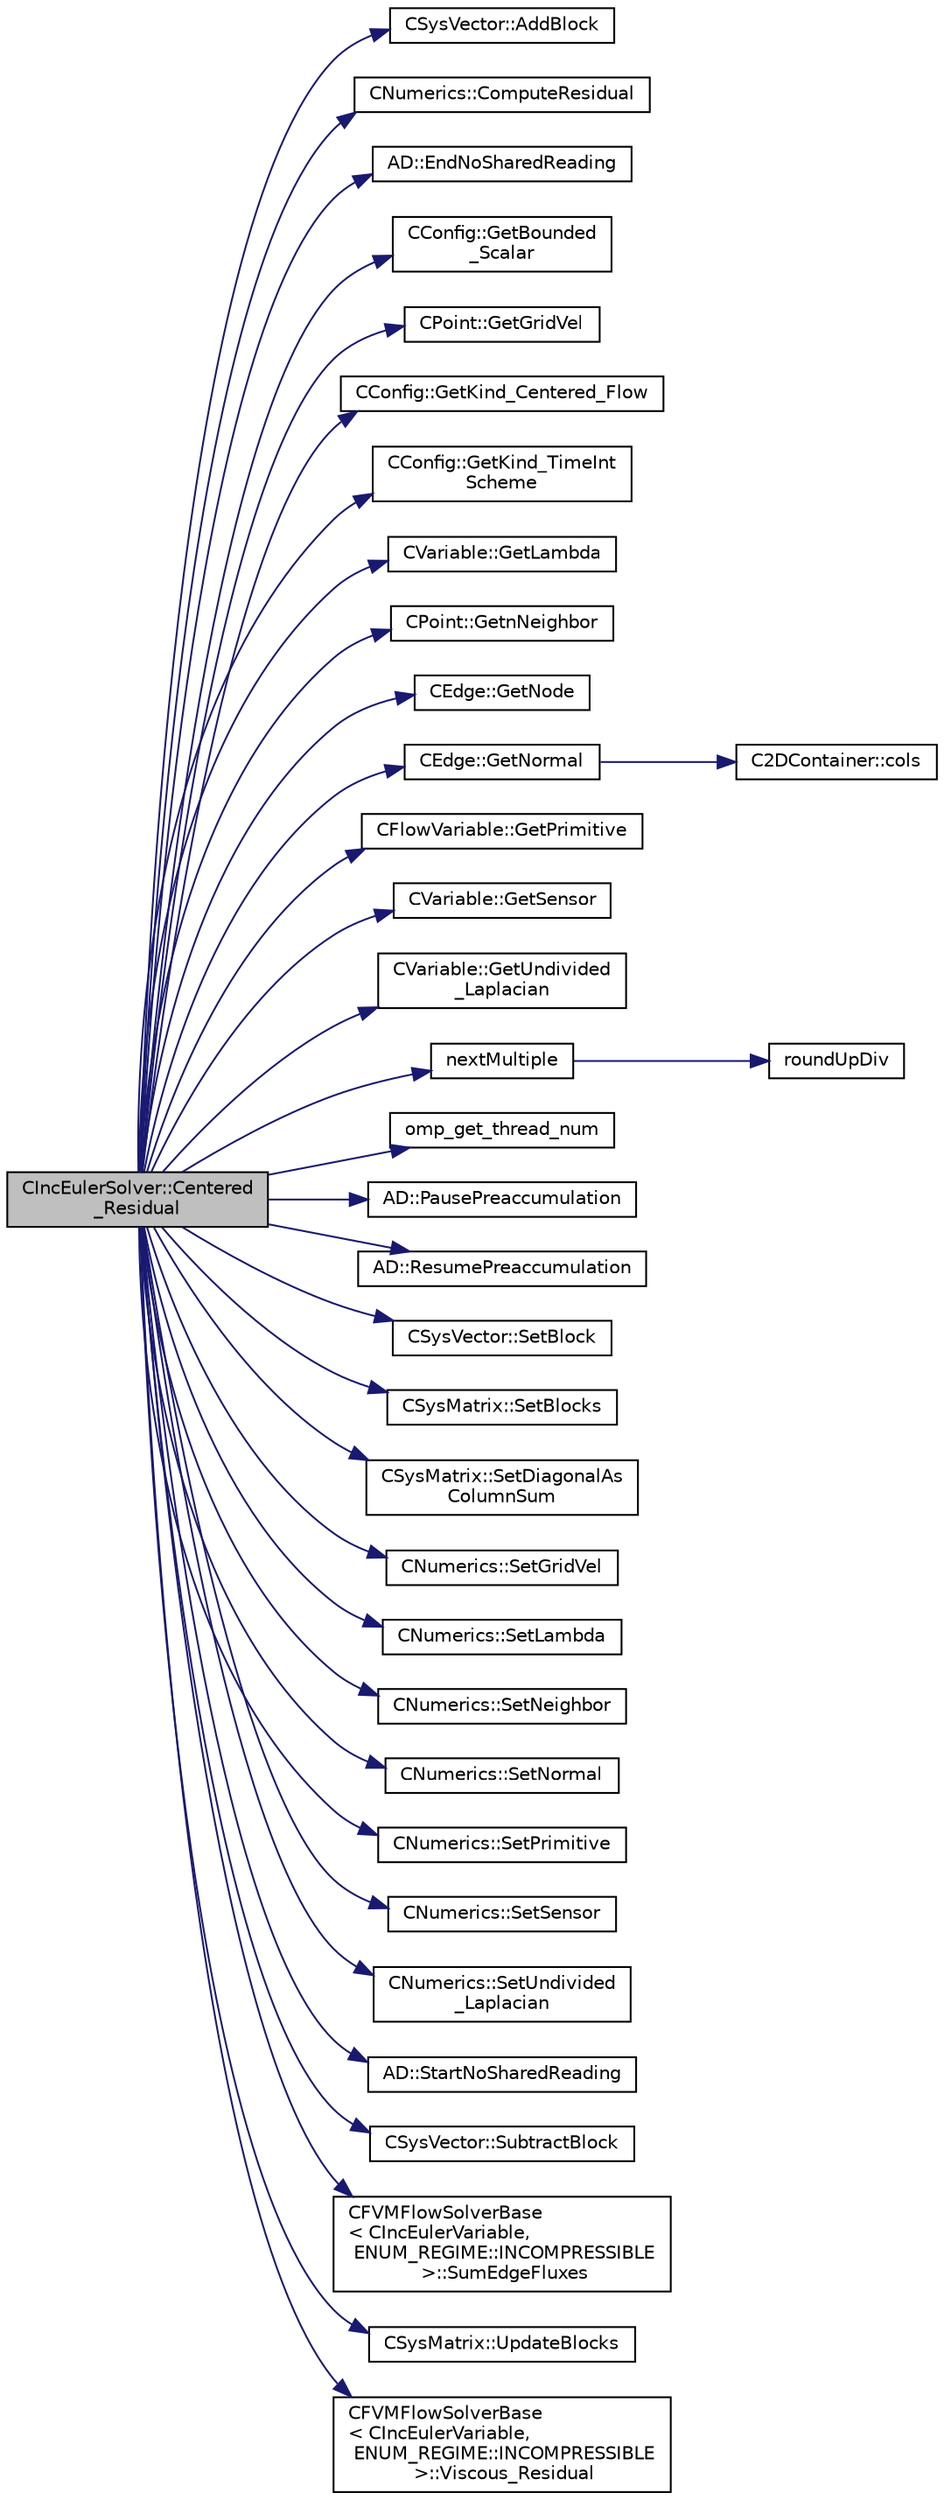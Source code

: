 digraph "CIncEulerSolver::Centered_Residual"
{
 // LATEX_PDF_SIZE
  edge [fontname="Helvetica",fontsize="10",labelfontname="Helvetica",labelfontsize="10"];
  node [fontname="Helvetica",fontsize="10",shape=record];
  rankdir="LR";
  Node1 [label="CIncEulerSolver::Centered\l_Residual",height=0.2,width=0.4,color="black", fillcolor="grey75", style="filled", fontcolor="black",tooltip="Compute the spatial integration using a centered scheme."];
  Node1 -> Node2 [color="midnightblue",fontsize="10",style="solid",fontname="Helvetica"];
  Node2 [label="CSysVector::AddBlock",height=0.2,width=0.4,color="black", fillcolor="white", style="filled",URL="$classCSysVector.html#aa463275cba394503a9778529fdaa4494",tooltip="Add \"block\" to the vector, see SetBlock."];
  Node1 -> Node3 [color="midnightblue",fontsize="10",style="solid",fontname="Helvetica"];
  Node3 [label="CNumerics::ComputeResidual",height=0.2,width=0.4,color="black", fillcolor="white", style="filled",URL="$classCNumerics.html#aa0ca13663a047ef2640b377b33875e29",tooltip="Compute the numerical residual."];
  Node1 -> Node4 [color="midnightblue",fontsize="10",style="solid",fontname="Helvetica"];
  Node4 [label="AD::EndNoSharedReading",height=0.2,width=0.4,color="black", fillcolor="white", style="filled",URL="$namespaceAD.html#ac7ec9bb1bce9a9b429ca4f355ffa8d3f",tooltip="End the \"no shared reading\" adjoint evaluation mode."];
  Node1 -> Node5 [color="midnightblue",fontsize="10",style="solid",fontname="Helvetica"];
  Node5 [label="CConfig::GetBounded\l_Scalar",height=0.2,width=0.4,color="black", fillcolor="white", style="filled",URL="$classCConfig.html#ae85de48cdf0515210c519cb4a95682a8",tooltip="Returns true if bounded scalar mode is used for any equation."];
  Node1 -> Node6 [color="midnightblue",fontsize="10",style="solid",fontname="Helvetica"];
  Node6 [label="CPoint::GetGridVel",height=0.2,width=0.4,color="black", fillcolor="white", style="filled",URL="$classCPoint.html#a65d855a9c2ad2971546038b34acd5b92",tooltip="Get the value of the grid velocity at the point."];
  Node1 -> Node7 [color="midnightblue",fontsize="10",style="solid",fontname="Helvetica"];
  Node7 [label="CConfig::GetKind_Centered_Flow",height=0.2,width=0.4,color="black", fillcolor="white", style="filled",URL="$classCConfig.html#ac98947febf35f20117815114d9371593",tooltip="Get the kind of center convective numerical scheme for the flow equations."];
  Node1 -> Node8 [color="midnightblue",fontsize="10",style="solid",fontname="Helvetica"];
  Node8 [label="CConfig::GetKind_TimeInt\lScheme",height=0.2,width=0.4,color="black", fillcolor="white", style="filled",URL="$classCConfig.html#ad16f71356f146b530fb1fbb45444525c",tooltip="Get the kind of time integration method."];
  Node1 -> Node9 [color="midnightblue",fontsize="10",style="solid",fontname="Helvetica"];
  Node9 [label="CVariable::GetLambda",height=0.2,width=0.4,color="black", fillcolor="white", style="filled",URL="$classCVariable.html#af0b6afbd2666eab791d902f50fc3e869",tooltip="Get the value of the spectral radius."];
  Node1 -> Node10 [color="midnightblue",fontsize="10",style="solid",fontname="Helvetica"];
  Node10 [label="CPoint::GetnNeighbor",height=0.2,width=0.4,color="black", fillcolor="white", style="filled",URL="$classCPoint.html#a49aa3858a7980bdf135f30d835bfebe9",tooltip="Get the number of neighbor of a point."];
  Node1 -> Node11 [color="midnightblue",fontsize="10",style="solid",fontname="Helvetica"];
  Node11 [label="CEdge::GetNode",height=0.2,width=0.4,color="black", fillcolor="white", style="filled",URL="$classCEdge.html#a5cd6f283cb2f3e4dfc037c0db6ae1055",tooltip="Get left/right node index defining the edge."];
  Node1 -> Node12 [color="midnightblue",fontsize="10",style="solid",fontname="Helvetica"];
  Node12 [label="CEdge::GetNormal",height=0.2,width=0.4,color="black", fillcolor="white", style="filled",URL="$classCEdge.html#a4ace970590e47bd39ea5780c3e0e2037",tooltip="Copy the the normal vector of a face."];
  Node12 -> Node13 [color="midnightblue",fontsize="10",style="solid",fontname="Helvetica"];
  Node13 [label="C2DContainer::cols",height=0.2,width=0.4,color="black", fillcolor="white", style="filled",URL="$classC2DContainer.html#ab6d9161cd08887f034322ebcbc3deb12",tooltip=" "];
  Node1 -> Node14 [color="midnightblue",fontsize="10",style="solid",fontname="Helvetica"];
  Node14 [label="CFlowVariable::GetPrimitive",height=0.2,width=0.4,color="black", fillcolor="white", style="filled",URL="$classCFlowVariable.html#a852271c741f1e7cdb1d391941266d344",tooltip="Get a primitive variable."];
  Node1 -> Node15 [color="midnightblue",fontsize="10",style="solid",fontname="Helvetica"];
  Node15 [label="CVariable::GetSensor",height=0.2,width=0.4,color="black", fillcolor="white", style="filled",URL="$classCVariable.html#afec545423f883bcd961ac9f1e5d18dd2",tooltip="Get the pressure sensor."];
  Node1 -> Node16 [color="midnightblue",fontsize="10",style="solid",fontname="Helvetica"];
  Node16 [label="CVariable::GetUndivided\l_Laplacian",height=0.2,width=0.4,color="black", fillcolor="white", style="filled",URL="$classCVariable.html#a1dd90f7826e65b6b9fe15becaf82b1af",tooltip="Get the undivided laplacian of the solution."];
  Node1 -> Node17 [color="midnightblue",fontsize="10",style="solid",fontname="Helvetica"];
  Node17 [label="nextMultiple",height=0.2,width=0.4,color="black", fillcolor="white", style="filled",URL="$omp__structure_8hpp.html#adb8cd1783c3fe468888c1c0a5b57cace",tooltip="Round up to next multiple."];
  Node17 -> Node18 [color="midnightblue",fontsize="10",style="solid",fontname="Helvetica"];
  Node18 [label="roundUpDiv",height=0.2,width=0.4,color="black", fillcolor="white", style="filled",URL="$omp__structure_8hpp.html#a1c00281f52b615b111a4990b2d2a5157",tooltip="Integer division rounding up."];
  Node1 -> Node19 [color="midnightblue",fontsize="10",style="solid",fontname="Helvetica"];
  Node19 [label="omp_get_thread_num",height=0.2,width=0.4,color="black", fillcolor="white", style="filled",URL="$omp__structure_8hpp.html#aad63dd7e34961dbbd2e8774e7f6bc2d0",tooltip="Index of current thread, akin to MPI rank."];
  Node1 -> Node20 [color="midnightblue",fontsize="10",style="solid",fontname="Helvetica"];
  Node20 [label="AD::PausePreaccumulation",height=0.2,width=0.4,color="black", fillcolor="white", style="filled",URL="$namespaceAD.html#ad52c77e1fb6275bbff2bfab6aa498280",tooltip="Pause the use of preaccumulation."];
  Node1 -> Node21 [color="midnightblue",fontsize="10",style="solid",fontname="Helvetica"];
  Node21 [label="AD::ResumePreaccumulation",height=0.2,width=0.4,color="black", fillcolor="white", style="filled",URL="$namespaceAD.html#a31b112f0b52414a5bf8cd64d1f30fd8d",tooltip="Resume the use of preaccumulation."];
  Node1 -> Node22 [color="midnightblue",fontsize="10",style="solid",fontname="Helvetica"];
  Node22 [label="CSysVector::SetBlock",height=0.2,width=0.4,color="black", fillcolor="white", style="filled",URL="$classCSysVector.html#acceb60ca98fa7ede9520adde322009eb",tooltip="Set \"block\" to the vector."];
  Node1 -> Node23 [color="midnightblue",fontsize="10",style="solid",fontname="Helvetica"];
  Node23 [label="CSysMatrix::SetBlocks",height=0.2,width=0.4,color="black", fillcolor="white", style="filled",URL="$classCSysMatrix.html#ad10c231690cd58c0d0962ea2454f4339",tooltip="Sets 2 blocks ij and ji (add to i* sub from j*) associated with one edge of an FVM-type sparse patter..."];
  Node1 -> Node24 [color="midnightblue",fontsize="10",style="solid",fontname="Helvetica"];
  Node24 [label="CSysMatrix::SetDiagonalAs\lColumnSum",height=0.2,width=0.4,color="black", fillcolor="white", style="filled",URL="$classCSysMatrix.html#a3519e4340bc03ed3b712d8098a3f45c2",tooltip="Sets the diagonal entries of the matrix as the sum of the blocks in the corresponding column."];
  Node1 -> Node25 [color="midnightblue",fontsize="10",style="solid",fontname="Helvetica"];
  Node25 [label="CNumerics::SetGridVel",height=0.2,width=0.4,color="black", fillcolor="white", style="filled",URL="$classCNumerics.html#a3f116b5718153aefee7a22735797af29",tooltip="Set the velocity of the computational grid."];
  Node1 -> Node26 [color="midnightblue",fontsize="10",style="solid",fontname="Helvetica"];
  Node26 [label="CNumerics::SetLambda",height=0.2,width=0.4,color="black", fillcolor="white", style="filled",URL="$classCNumerics.html#a0b91fdb82ec676ef7426b8e2b963cba3",tooltip="Set the value of the spectral radius."];
  Node1 -> Node27 [color="midnightblue",fontsize="10",style="solid",fontname="Helvetica"];
  Node27 [label="CNumerics::SetNeighbor",height=0.2,width=0.4,color="black", fillcolor="white", style="filled",URL="$classCNumerics.html#a3a325233fabba63421dd5d0596b6a7ca",tooltip="Set the number of neighbor to a point."];
  Node1 -> Node28 [color="midnightblue",fontsize="10",style="solid",fontname="Helvetica"];
  Node28 [label="CNumerics::SetNormal",height=0.2,width=0.4,color="black", fillcolor="white", style="filled",URL="$classCNumerics.html#a93fd2262832ae5081317548f2f9cdbb3",tooltip="Set the value of the normal vector to the face between two points."];
  Node1 -> Node29 [color="midnightblue",fontsize="10",style="solid",fontname="Helvetica"];
  Node29 [label="CNumerics::SetPrimitive",height=0.2,width=0.4,color="black", fillcolor="white", style="filled",URL="$classCNumerics.html#a028c500ba7ce96d3af061fc8218f76f1",tooltip="Set the value of the primitive variables."];
  Node1 -> Node30 [color="midnightblue",fontsize="10",style="solid",fontname="Helvetica"];
  Node30 [label="CNumerics::SetSensor",height=0.2,width=0.4,color="black", fillcolor="white", style="filled",URL="$classCNumerics.html#a577baa8846d297140f03ef9729368f73",tooltip="Set the value of the pressure sensor."];
  Node1 -> Node31 [color="midnightblue",fontsize="10",style="solid",fontname="Helvetica"];
  Node31 [label="CNumerics::SetUndivided\l_Laplacian",height=0.2,width=0.4,color="black", fillcolor="white", style="filled",URL="$classCNumerics.html#a2fef2b3db6dd808f8bfc9f3b2b3429b8",tooltip="Set the value of undivided laplacian."];
  Node1 -> Node32 [color="midnightblue",fontsize="10",style="solid",fontname="Helvetica"];
  Node32 [label="AD::StartNoSharedReading",height=0.2,width=0.4,color="black", fillcolor="white", style="filled",URL="$namespaceAD.html#ac6c34b1654aff3cb19cb0e0de7f2ae5b",tooltip="Begin a hybrid parallel adjoint evaluation mode that assumes an inherently safe reverse path."];
  Node1 -> Node33 [color="midnightblue",fontsize="10",style="solid",fontname="Helvetica"];
  Node33 [label="CSysVector::SubtractBlock",height=0.2,width=0.4,color="black", fillcolor="white", style="filled",URL="$classCSysVector.html#a71ea6ec1ebdb77535b976bb40e7659a6",tooltip="Subtract \"block\" from the vector, see AddBlock."];
  Node1 -> Node34 [color="midnightblue",fontsize="10",style="solid",fontname="Helvetica"];
  Node34 [label="CFVMFlowSolverBase\l\< CIncEulerVariable,\l ENUM_REGIME::INCOMPRESSIBLE\l \>::SumEdgeFluxes",height=0.2,width=0.4,color="black", fillcolor="white", style="filled",URL="$classCFVMFlowSolverBase.html#abf74474ed8e74a84fb30faba2160494b",tooltip="Sum the edge fluxes for each cell to populate the residual vector, only used on coarse grids."];
  Node1 -> Node35 [color="midnightblue",fontsize="10",style="solid",fontname="Helvetica"];
  Node35 [label="CSysMatrix::UpdateBlocks",height=0.2,width=0.4,color="black", fillcolor="white", style="filled",URL="$classCSysMatrix.html#a1e6f636ed0be6a752fb3b3830a61efda",tooltip="Update 4 blocks ii, ij, ji, jj (add to i* sub from j*)."];
  Node1 -> Node36 [color="midnightblue",fontsize="10",style="solid",fontname="Helvetica"];
  Node36 [label="CFVMFlowSolverBase\l\< CIncEulerVariable,\l ENUM_REGIME::INCOMPRESSIBLE\l \>::Viscous_Residual",height=0.2,width=0.4,color="black", fillcolor="white", style="filled",URL="$classCFVMFlowSolverBase.html#a698233b7c2f0964c146a82438ffa93b1",tooltip="A virtual member."];
}
